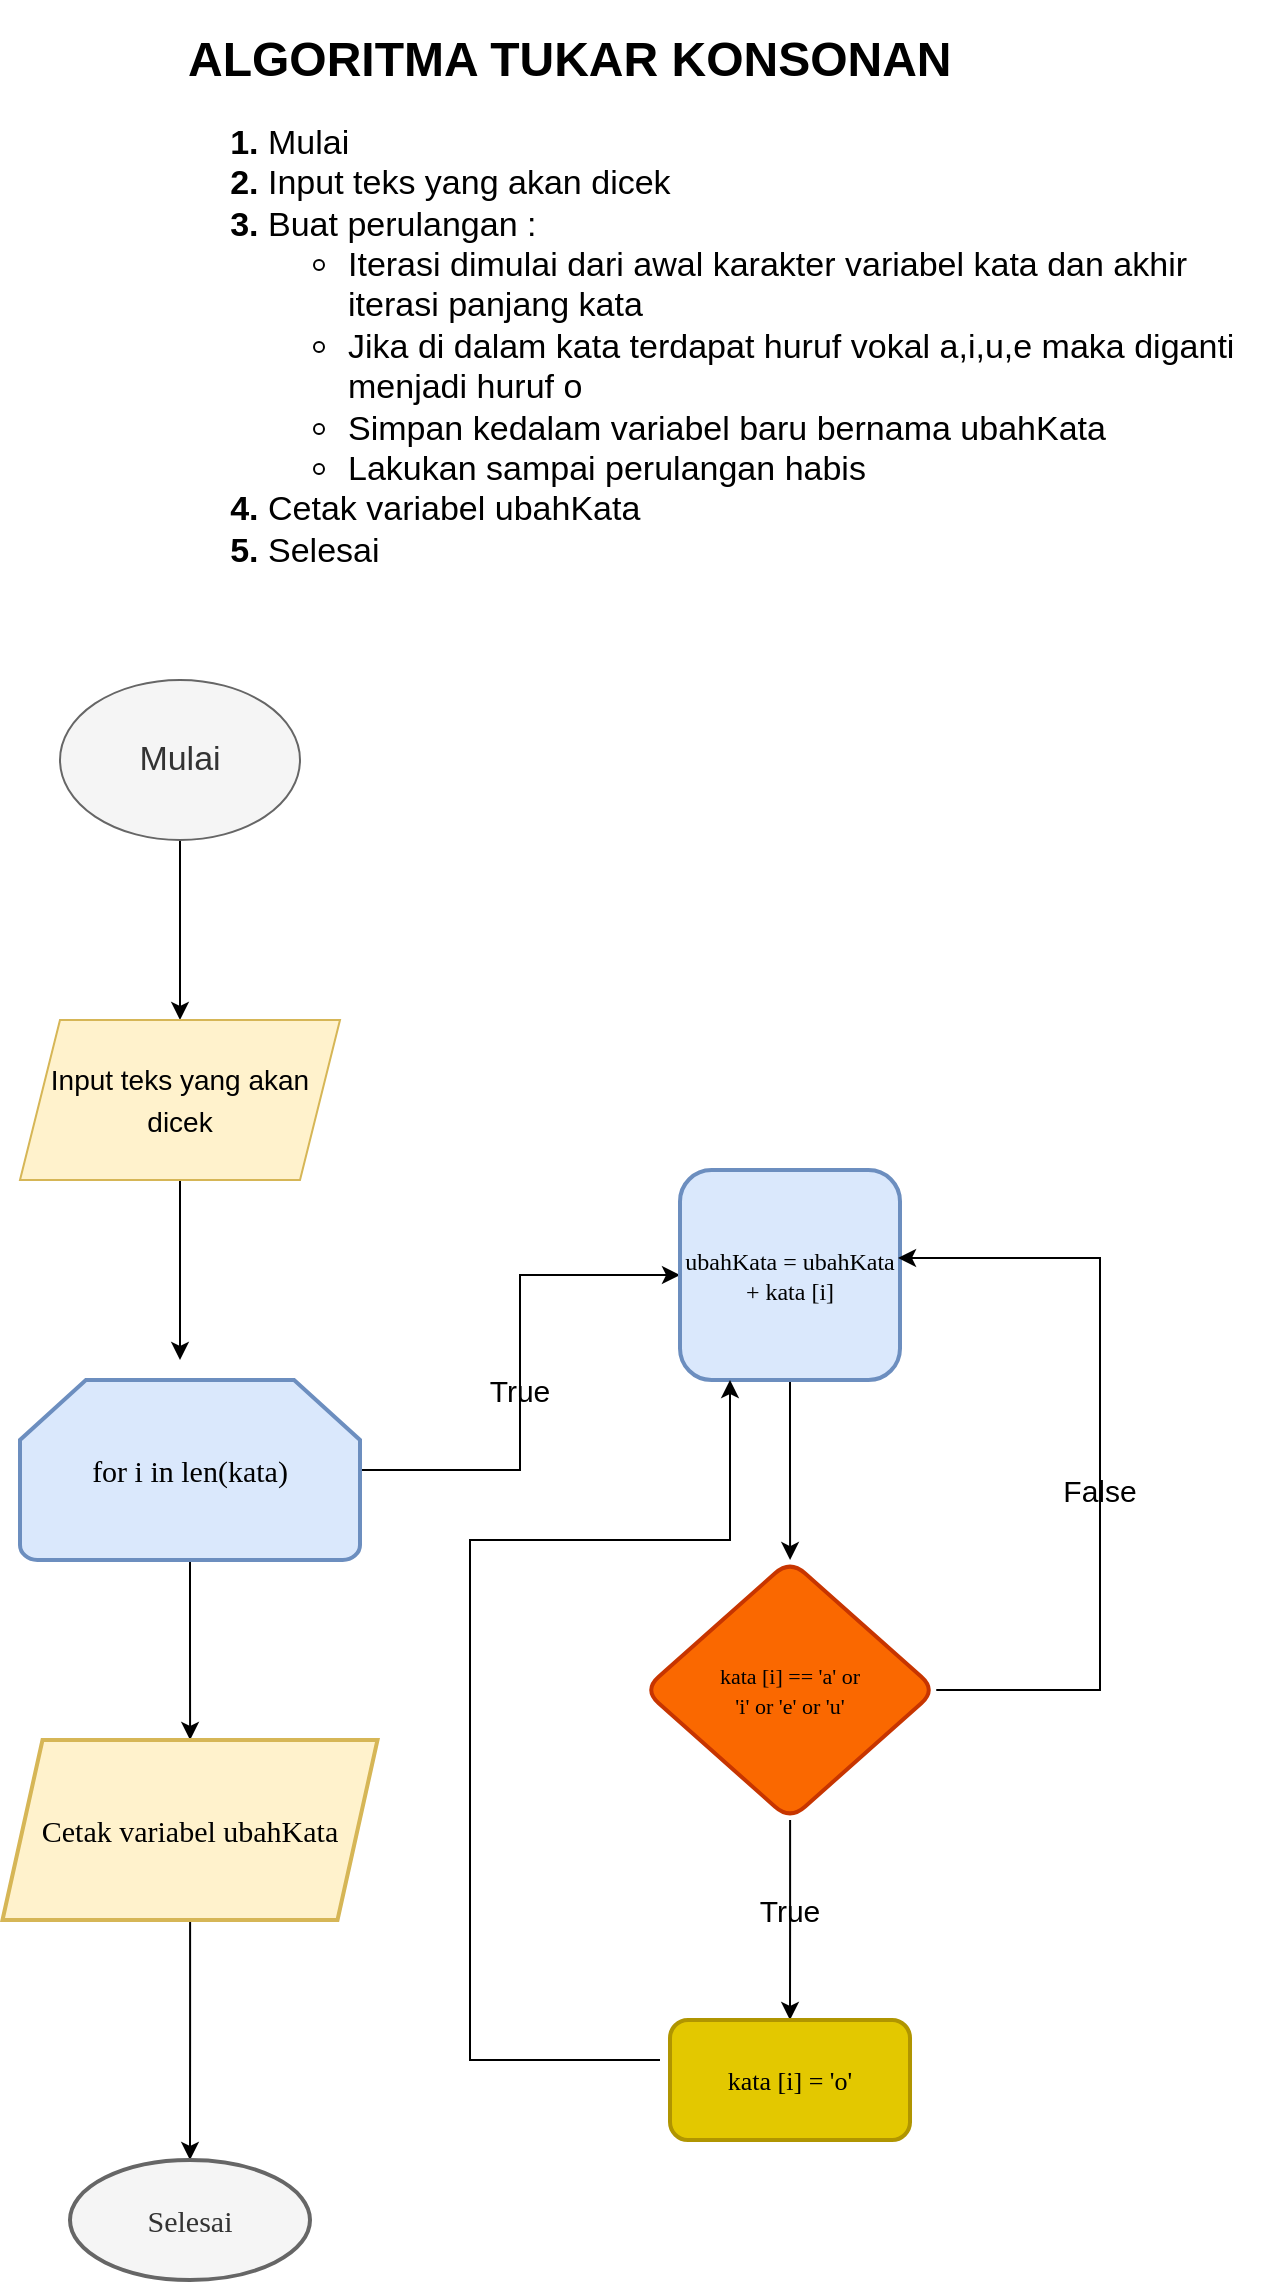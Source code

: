 <mxfile version="20.5.3" type="device"><diagram id="g4ICKnEkCSRxHNCrVmmd" name="Halaman-1"><mxGraphModel dx="782" dy="434" grid="1" gridSize="10" guides="1" tooltips="1" connect="1" arrows="1" fold="1" page="1" pageScale="1" pageWidth="827" pageHeight="1169" math="0" shadow="0"><root><mxCell id="0"/><mxCell id="1" parent="0"/><mxCell id="--Ptx6SSaDnQyc_mU3SS-1" value="&lt;h1&gt;&lt;span style=&quot;background-color: initial;&quot;&gt;ALGORITMA TUKAR KONSONAN&lt;/span&gt;&lt;/h1&gt;&lt;h1 style=&quot;font-size: 17px;&quot;&gt;&lt;ol&gt;&lt;li&gt;&lt;span style=&quot;font-weight: normal;&quot;&gt;Mulai&lt;/span&gt;&lt;/li&gt;&lt;li&gt;&lt;span style=&quot;font-weight: normal;&quot;&gt;Input teks yang akan dicek&lt;/span&gt;&lt;/li&gt;&lt;li&gt;&lt;span style=&quot;font-weight: normal;&quot;&gt;Buat perulangan :&lt;/span&gt;&lt;/li&gt;&lt;ul&gt;&lt;li&gt;&lt;span style=&quot;font-weight: normal;&quot;&gt;Iterasi dimulai dari awal karakter variabel kata dan akhir iterasi panjang kata&lt;/span&gt;&lt;/li&gt;&lt;li&gt;&lt;span style=&quot;font-weight: normal;&quot;&gt;Jika di dalam kata terdapat huruf vokal a,i,u,e maka diganti menjadi huruf o&lt;/span&gt;&lt;/li&gt;&lt;li&gt;&lt;span style=&quot;font-weight: normal;&quot;&gt;Simpan kedalam variabel baru bernama ubahKata&lt;/span&gt;&lt;/li&gt;&lt;li&gt;&lt;span style=&quot;font-weight: normal;&quot;&gt;Lakukan sampai perulangan habis&lt;/span&gt;&lt;/li&gt;&lt;/ul&gt;&lt;li&gt;&lt;span style=&quot;font-weight: normal;&quot;&gt;Cetak variabel ubahKata&lt;/span&gt;&lt;/li&gt;&lt;li&gt;&lt;span style=&quot;font-weight: normal;&quot;&gt;Selesai&lt;/span&gt;&lt;/li&gt;&lt;/ol&gt;&lt;/h1&gt;" style="text;html=1;strokeColor=none;fillColor=none;spacing=5;spacingTop=-20;whiteSpace=wrap;overflow=hidden;rounded=0;" vertex="1" parent="1"><mxGeometry x="189" y="20" width="551" height="330" as="geometry"/></mxCell><mxCell id="--Ptx6SSaDnQyc_mU3SS-4" value="" style="edgeStyle=orthogonalEdgeStyle;rounded=0;orthogonalLoop=1;jettySize=auto;html=1;fontSize=17;" edge="1" parent="1" source="--Ptx6SSaDnQyc_mU3SS-2" target="--Ptx6SSaDnQyc_mU3SS-3"><mxGeometry relative="1" as="geometry"/></mxCell><mxCell id="--Ptx6SSaDnQyc_mU3SS-2" value="Mulai" style="ellipse;whiteSpace=wrap;html=1;fontSize=17;fillColor=#f5f5f5;fontColor=#333333;strokeColor=#666666;" vertex="1" parent="1"><mxGeometry x="130" y="350" width="120" height="80" as="geometry"/></mxCell><mxCell id="--Ptx6SSaDnQyc_mU3SS-6" value="" style="edgeStyle=orthogonalEdgeStyle;rounded=0;orthogonalLoop=1;jettySize=auto;html=1;fontSize=14;" edge="1" parent="1" source="--Ptx6SSaDnQyc_mU3SS-3"><mxGeometry relative="1" as="geometry"><mxPoint x="190" y="690" as="targetPoint"/></mxGeometry></mxCell><mxCell id="--Ptx6SSaDnQyc_mU3SS-3" value="&lt;font style=&quot;font-size: 14px;&quot;&gt;Input teks yang akan dicek&lt;/font&gt;" style="shape=parallelogram;perimeter=parallelogramPerimeter;whiteSpace=wrap;html=1;fixedSize=1;fontSize=17;fillColor=#fff2cc;strokeColor=#d6b656;" vertex="1" parent="1"><mxGeometry x="110" y="520" width="160" height="80" as="geometry"/></mxCell><mxCell id="--Ptx6SSaDnQyc_mU3SS-9" value="" style="edgeStyle=orthogonalEdgeStyle;rounded=0;orthogonalLoop=1;jettySize=auto;html=1;fontSize=14;" edge="1" parent="1" source="--Ptx6SSaDnQyc_mU3SS-7" target="--Ptx6SSaDnQyc_mU3SS-8"><mxGeometry relative="1" as="geometry"/></mxCell><mxCell id="--Ptx6SSaDnQyc_mU3SS-13" value="" style="edgeStyle=orthogonalEdgeStyle;rounded=0;orthogonalLoop=1;jettySize=auto;html=1;fontSize=15;" edge="1" parent="1" source="--Ptx6SSaDnQyc_mU3SS-7" target="--Ptx6SSaDnQyc_mU3SS-12"><mxGeometry relative="1" as="geometry"/></mxCell><mxCell id="--Ptx6SSaDnQyc_mU3SS-7" value="&lt;font style=&quot;font-size: 15px;&quot;&gt;for i in len(kata)&lt;/font&gt;" style="strokeWidth=2;html=1;shape=mxgraph.flowchart.loop_limit;whiteSpace=wrap;fontFamily=Lucida Console;fillColor=#dae8fc;strokeColor=#6c8ebf;" vertex="1" parent="1"><mxGeometry x="110" y="700" width="170" height="90" as="geometry"/></mxCell><mxCell id="--Ptx6SSaDnQyc_mU3SS-11" value="" style="edgeStyle=orthogonalEdgeStyle;rounded=0;orthogonalLoop=1;jettySize=auto;html=1;fontSize=15;" edge="1" parent="1" source="--Ptx6SSaDnQyc_mU3SS-8" target="--Ptx6SSaDnQyc_mU3SS-10"><mxGeometry relative="1" as="geometry"/></mxCell><mxCell id="--Ptx6SSaDnQyc_mU3SS-8" value="&lt;font style=&quot;font-size: 15px;&quot;&gt;Cetak variabel ubahKata&lt;/font&gt;" style="shape=parallelogram;perimeter=parallelogramPerimeter;whiteSpace=wrap;html=1;fixedSize=1;fontFamily=Lucida Console;fillColor=#fff2cc;strokeColor=#d6b656;strokeWidth=2;" vertex="1" parent="1"><mxGeometry x="101.25" y="880" width="187.5" height="90" as="geometry"/></mxCell><mxCell id="--Ptx6SSaDnQyc_mU3SS-10" value="&lt;font style=&quot;font-size: 15px;&quot;&gt;Selesai&lt;/font&gt;" style="ellipse;whiteSpace=wrap;html=1;fontFamily=Lucida Console;fillColor=#f5f5f5;strokeColor=#666666;strokeWidth=2;fontColor=#333333;" vertex="1" parent="1"><mxGeometry x="135" y="1090" width="120" height="60" as="geometry"/></mxCell><mxCell id="--Ptx6SSaDnQyc_mU3SS-17" value="" style="edgeStyle=orthogonalEdgeStyle;rounded=0;orthogonalLoop=1;jettySize=auto;html=1;fontSize=15;" edge="1" parent="1" source="--Ptx6SSaDnQyc_mU3SS-12" target="--Ptx6SSaDnQyc_mU3SS-16"><mxGeometry relative="1" as="geometry"/></mxCell><mxCell id="--Ptx6SSaDnQyc_mU3SS-12" value="ubahKata = ubahKata + kata [i]" style="rounded=1;whiteSpace=wrap;html=1;fontFamily=Lucida Console;fillColor=#dae8fc;strokeColor=#6c8ebf;strokeWidth=2;" vertex="1" parent="1"><mxGeometry x="440" y="595" width="110" height="105" as="geometry"/></mxCell><mxCell id="--Ptx6SSaDnQyc_mU3SS-14" value="True" style="text;html=1;strokeColor=none;fillColor=none;align=center;verticalAlign=middle;whiteSpace=wrap;rounded=0;fontSize=15;" vertex="1" parent="1"><mxGeometry x="330" y="690" width="60" height="30" as="geometry"/></mxCell><mxCell id="--Ptx6SSaDnQyc_mU3SS-15" value="False" style="text;html=1;strokeColor=none;fillColor=none;align=center;verticalAlign=middle;whiteSpace=wrap;rounded=0;fontSize=15;" vertex="1" parent="1"><mxGeometry x="620" y="740" width="60" height="30" as="geometry"/></mxCell><mxCell id="--Ptx6SSaDnQyc_mU3SS-19" value="" style="edgeStyle=orthogonalEdgeStyle;rounded=0;orthogonalLoop=1;jettySize=auto;html=1;fontSize=15;" edge="1" parent="1" source="--Ptx6SSaDnQyc_mU3SS-16" target="--Ptx6SSaDnQyc_mU3SS-18"><mxGeometry relative="1" as="geometry"/></mxCell><mxCell id="--Ptx6SSaDnQyc_mU3SS-24" style="edgeStyle=orthogonalEdgeStyle;rounded=0;orthogonalLoop=1;jettySize=auto;html=1;exitX=1;exitY=0.5;exitDx=0;exitDy=0;fontSize=13;entryX=0.991;entryY=0.419;entryDx=0;entryDy=0;entryPerimeter=0;" edge="1" parent="1" source="--Ptx6SSaDnQyc_mU3SS-16" target="--Ptx6SSaDnQyc_mU3SS-12"><mxGeometry relative="1" as="geometry"><mxPoint x="680" y="630" as="targetPoint"/><Array as="points"><mxPoint x="650" y="855"/><mxPoint x="650" y="639"/></Array></mxGeometry></mxCell><mxCell id="--Ptx6SSaDnQyc_mU3SS-16" value="&lt;font style=&quot;font-size: 11px;&quot;&gt;kata [i] == 'a' or&lt;br&gt;'i' or 'e' or 'u'&lt;/font&gt;" style="rhombus;whiteSpace=wrap;html=1;fontFamily=Lucida Console;fillColor=#fa6800;strokeColor=#C73500;rounded=1;strokeWidth=2;fontColor=#000000;" vertex="1" parent="1"><mxGeometry x="421.88" y="790" width="146.25" height="130" as="geometry"/></mxCell><mxCell id="--Ptx6SSaDnQyc_mU3SS-22" style="edgeStyle=orthogonalEdgeStyle;rounded=0;orthogonalLoop=1;jettySize=auto;html=1;fontSize=13;" edge="1" parent="1"><mxGeometry relative="1" as="geometry"><mxPoint x="430" y="1040" as="sourcePoint"/><mxPoint x="465" y="700" as="targetPoint"/><Array as="points"><mxPoint x="335" y="1040"/><mxPoint x="335" y="780"/><mxPoint x="465" y="780"/></Array></mxGeometry></mxCell><mxCell id="--Ptx6SSaDnQyc_mU3SS-18" value="&lt;font style=&quot;font-size: 13px;&quot;&gt;kata [i] = 'o'&lt;/font&gt;" style="whiteSpace=wrap;html=1;fontFamily=Lucida Console;fillColor=#e3c800;strokeColor=#B09500;fontColor=#000000;rounded=1;strokeWidth=2;" vertex="1" parent="1"><mxGeometry x="435.005" y="1020" width="120" height="60" as="geometry"/></mxCell><mxCell id="--Ptx6SSaDnQyc_mU3SS-20" value="True" style="text;html=1;strokeColor=none;fillColor=none;align=center;verticalAlign=middle;whiteSpace=wrap;rounded=0;fontSize=15;" vertex="1" parent="1"><mxGeometry x="465" y="950" width="60" height="30" as="geometry"/></mxCell></root></mxGraphModel></diagram></mxfile>